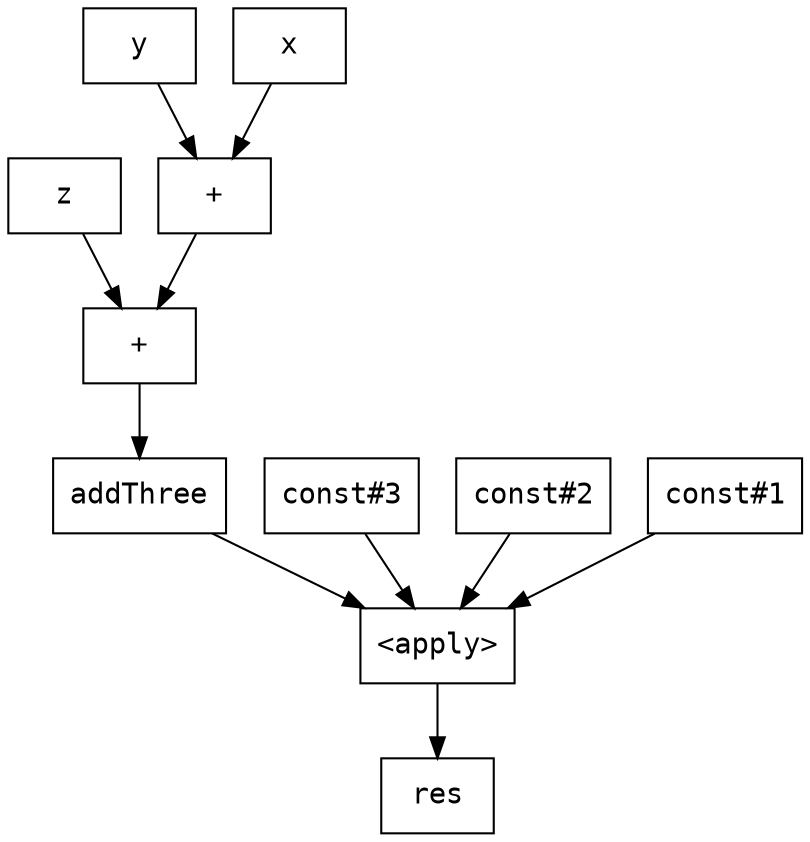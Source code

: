 digraph G {
  node [fontname="Courier",shape=box];
  flowInst0 [label="res"];
  flowInst1 [label="addThree"];
  flowInst2 [label="const#3"];
  flowInst3 [label="const#2"];
  flowInst4 [label="const#1"];
  flowInst5 [label="<apply>"];
  flowInst6 [label="z"];
  flowInst7 [label="y"];
  flowInst8 [label="x"];
  flowInst9 [label="+"];
  flowInst10 [label="+"];
  flowInst10 -> flowInst1;
  flowInst6 -> flowInst10;
  flowInst9 -> flowInst10;
  flowInst7 -> flowInst9;
  flowInst8 -> flowInst9;
  flowInst5 -> flowInst0;
  flowInst4 -> flowInst5;
  flowInst3 -> flowInst5;
  flowInst2 -> flowInst5;
  flowInst1 -> flowInst5;
}

